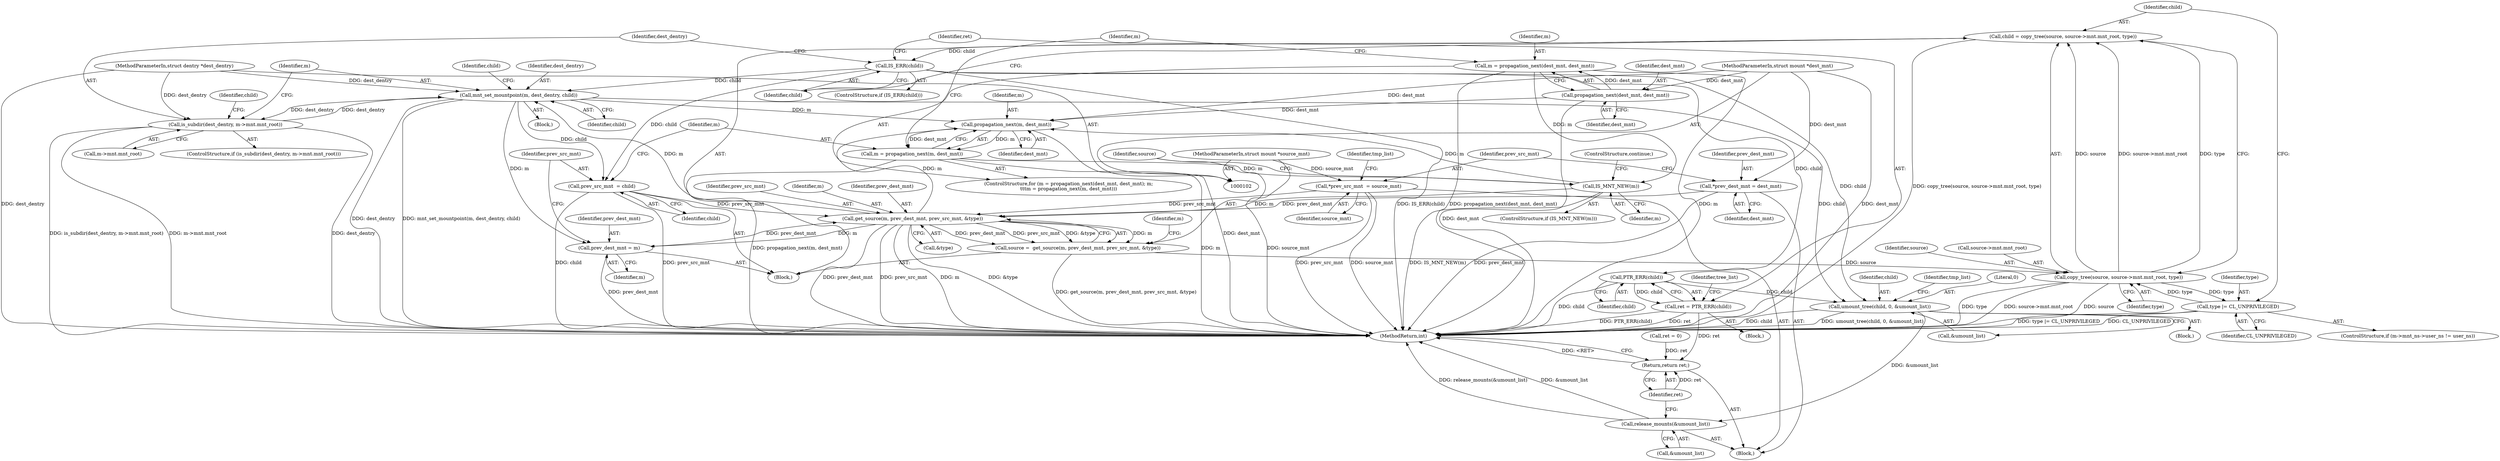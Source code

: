 digraph "0_linux_132c94e31b8bca8ea921f9f96a57d684fa4ae0a9_1@API" {
"1000174" [label="(Call,child = copy_tree(source, source->mnt.mnt_root, type))"];
"1000176" [label="(Call,copy_tree(source, source->mnt.mnt_root, type))"];
"1000155" [label="(Call,source =  get_source(m, prev_dest_mnt, prev_src_mnt, &type))"];
"1000157" [label="(Call,get_source(m, prev_dest_mnt, prev_src_mnt, &type))"];
"1000152" [label="(Call,IS_MNT_NEW(m))"];
"1000143" [label="(Call,m = propagation_next(m, dest_mnt))"];
"1000145" [label="(Call,propagation_next(m, dest_mnt))"];
"1000207" [label="(Call,mnt_set_mountpoint(m, dest_dentry, child))"];
"1000199" [label="(Call,is_subdir(dest_dentry, m->mnt.mnt_root))"];
"1000104" [label="(MethodParameterIn,struct dentry *dest_dentry)"];
"1000185" [label="(Call,IS_ERR(child))"];
"1000174" [label="(Call,child = copy_tree(source, source->mnt.mnt_root, type))"];
"1000139" [label="(Call,propagation_next(dest_mnt, dest_mnt))"];
"1000103" [label="(MethodParameterIn,struct mount *dest_mnt)"];
"1000137" [label="(Call,m = propagation_next(dest_mnt, dest_mnt))"];
"1000125" [label="(Call,*prev_dest_mnt = dest_mnt)"];
"1000226" [label="(Call,prev_dest_mnt = m)"];
"1000129" [label="(Call,*prev_src_mnt  = source_mnt)"];
"1000105" [label="(MethodParameterIn,struct mount *source_mnt)"];
"1000229" [label="(Call,prev_src_mnt  = child)"];
"1000171" [label="(Call,type |= CL_UNPRIVILEGED)"];
"1000190" [label="(Call,PTR_ERR(child))"];
"1000188" [label="(Call,ret = PTR_ERR(child))"];
"1000253" [label="(Return,return ret;)"];
"1000242" [label="(Call,umount_tree(child, 0, &umount_list))"];
"1000250" [label="(Call,release_mounts(&umount_list))"];
"1000251" [label="(Call,&umount_list)"];
"1000140" [label="(Identifier,dest_mnt)"];
"1000172" [label="(Identifier,type)"];
"1000136" [label="(ControlStructure,for (m = propagation_next(dest_mnt, dest_mnt); m;\n\t\t\tm = propagation_next(m, dest_mnt)))"];
"1000228" [label="(Identifier,m)"];
"1000147" [label="(Identifier,dest_mnt)"];
"1000139" [label="(Call,propagation_next(dest_mnt, dest_mnt))"];
"1000142" [label="(Identifier,m)"];
"1000189" [label="(Identifier,ret)"];
"1000103" [label="(MethodParameterIn,struct mount *dest_mnt)"];
"1000171" [label="(Call,type |= CL_UNPRIVILEGED)"];
"1000174" [label="(Call,child = copy_tree(source, source->mnt.mnt_root, type))"];
"1000121" [label="(Call,ret = 0)"];
"1000151" [label="(ControlStructure,if (IS_MNT_NEW(m)))"];
"1000201" [label="(Call,m->mnt.mnt_root)"];
"1000163" [label="(ControlStructure,if (m->mnt_ns->user_ns != user_ns))"];
"1000186" [label="(Identifier,child)"];
"1000250" [label="(Call,release_mounts(&umount_list))"];
"1000209" [label="(Identifier,dest_dentry)"];
"1000229" [label="(Call,prev_src_mnt  = child)"];
"1000206" [label="(Block,)"];
"1000226" [label="(Call,prev_dest_mnt = m)"];
"1000208" [label="(Identifier,m)"];
"1000141" [label="(Identifier,dest_mnt)"];
"1000105" [label="(MethodParameterIn,struct mount *source_mnt)"];
"1000244" [label="(Literal,0)"];
"1000198" [label="(ControlStructure,if (is_subdir(dest_dentry, m->mnt.mnt_root)))"];
"1000143" [label="(Call,m = propagation_next(m, dest_mnt))"];
"1000125" [label="(Call,*prev_dest_mnt = dest_mnt)"];
"1000129" [label="(Call,*prev_src_mnt  = source_mnt)"];
"1000148" [label="(Block,)"];
"1000255" [label="(MethodReturn,int)"];
"1000231" [label="(Identifier,child)"];
"1000243" [label="(Identifier,child)"];
"1000153" [label="(Identifier,m)"];
"1000160" [label="(Identifier,prev_src_mnt)"];
"1000185" [label="(Call,IS_ERR(child))"];
"1000222" [label="(Identifier,child)"];
"1000245" [label="(Call,&umount_list)"];
"1000158" [label="(Identifier,m)"];
"1000253" [label="(Return,return ret;)"];
"1000131" [label="(Identifier,source_mnt)"];
"1000191" [label="(Identifier,child)"];
"1000227" [label="(Identifier,prev_dest_mnt)"];
"1000137" [label="(Call,m = propagation_next(dest_mnt, dest_mnt))"];
"1000161" [label="(Call,&type)"];
"1000177" [label="(Identifier,source)"];
"1000159" [label="(Identifier,prev_dest_mnt)"];
"1000167" [label="(Identifier,m)"];
"1000190" [label="(Call,PTR_ERR(child))"];
"1000187" [label="(Block,)"];
"1000138" [label="(Identifier,m)"];
"1000127" [label="(Identifier,dest_mnt)"];
"1000183" [label="(Identifier,type)"];
"1000188" [label="(Call,ret = PTR_ERR(child))"];
"1000230" [label="(Identifier,prev_src_mnt)"];
"1000152" [label="(Call,IS_MNT_NEW(m))"];
"1000146" [label="(Identifier,m)"];
"1000210" [label="(Identifier,child)"];
"1000156" [label="(Identifier,source)"];
"1000242" [label="(Call,umount_tree(child, 0, &umount_list))"];
"1000175" [label="(Identifier,child)"];
"1000199" [label="(Call,is_subdir(dest_dentry, m->mnt.mnt_root))"];
"1000178" [label="(Call,source->mnt.mnt_root)"];
"1000207" [label="(Call,mnt_set_mountpoint(m, dest_dentry, child))"];
"1000157" [label="(Call,get_source(m, prev_dest_mnt, prev_src_mnt, &type))"];
"1000107" [label="(Block,)"];
"1000126" [label="(Identifier,prev_dest_mnt)"];
"1000184" [label="(ControlStructure,if (IS_ERR(child)))"];
"1000104" [label="(MethodParameterIn,struct dentry *dest_dentry)"];
"1000133" [label="(Identifier,tmp_list)"];
"1000154" [label="(ControlStructure,continue;)"];
"1000155" [label="(Call,source =  get_source(m, prev_dest_mnt, prev_src_mnt, &type))"];
"1000145" [label="(Call,propagation_next(m, dest_mnt))"];
"1000130" [label="(Identifier,prev_src_mnt)"];
"1000240" [label="(Identifier,tmp_list)"];
"1000144" [label="(Identifier,m)"];
"1000176" [label="(Call,copy_tree(source, source->mnt.mnt_root, type))"];
"1000173" [label="(Identifier,CL_UNPRIVILEGED)"];
"1000254" [label="(Identifier,ret)"];
"1000241" [label="(Block,)"];
"1000200" [label="(Identifier,dest_dentry)"];
"1000214" [label="(Identifier,child)"];
"1000193" [label="(Identifier,tree_list)"];
"1000174" -> "1000148"  [label="AST: "];
"1000174" -> "1000176"  [label="CFG: "];
"1000175" -> "1000174"  [label="AST: "];
"1000176" -> "1000174"  [label="AST: "];
"1000186" -> "1000174"  [label="CFG: "];
"1000174" -> "1000255"  [label="DDG: copy_tree(source, source->mnt.mnt_root, type)"];
"1000176" -> "1000174"  [label="DDG: source"];
"1000176" -> "1000174"  [label="DDG: source->mnt.mnt_root"];
"1000176" -> "1000174"  [label="DDG: type"];
"1000174" -> "1000185"  [label="DDG: child"];
"1000176" -> "1000183"  [label="CFG: "];
"1000177" -> "1000176"  [label="AST: "];
"1000178" -> "1000176"  [label="AST: "];
"1000183" -> "1000176"  [label="AST: "];
"1000176" -> "1000255"  [label="DDG: source->mnt.mnt_root"];
"1000176" -> "1000255"  [label="DDG: source"];
"1000176" -> "1000255"  [label="DDG: type"];
"1000176" -> "1000171"  [label="DDG: type"];
"1000155" -> "1000176"  [label="DDG: source"];
"1000171" -> "1000176"  [label="DDG: type"];
"1000155" -> "1000148"  [label="AST: "];
"1000155" -> "1000157"  [label="CFG: "];
"1000156" -> "1000155"  [label="AST: "];
"1000157" -> "1000155"  [label="AST: "];
"1000167" -> "1000155"  [label="CFG: "];
"1000155" -> "1000255"  [label="DDG: get_source(m, prev_dest_mnt, prev_src_mnt, &type)"];
"1000157" -> "1000155"  [label="DDG: m"];
"1000157" -> "1000155"  [label="DDG: prev_dest_mnt"];
"1000157" -> "1000155"  [label="DDG: prev_src_mnt"];
"1000157" -> "1000155"  [label="DDG: &type"];
"1000157" -> "1000161"  [label="CFG: "];
"1000158" -> "1000157"  [label="AST: "];
"1000159" -> "1000157"  [label="AST: "];
"1000160" -> "1000157"  [label="AST: "];
"1000161" -> "1000157"  [label="AST: "];
"1000157" -> "1000255"  [label="DDG: prev_dest_mnt"];
"1000157" -> "1000255"  [label="DDG: prev_src_mnt"];
"1000157" -> "1000255"  [label="DDG: m"];
"1000157" -> "1000255"  [label="DDG: &type"];
"1000157" -> "1000145"  [label="DDG: m"];
"1000152" -> "1000157"  [label="DDG: m"];
"1000125" -> "1000157"  [label="DDG: prev_dest_mnt"];
"1000226" -> "1000157"  [label="DDG: prev_dest_mnt"];
"1000129" -> "1000157"  [label="DDG: prev_src_mnt"];
"1000229" -> "1000157"  [label="DDG: prev_src_mnt"];
"1000157" -> "1000207"  [label="DDG: m"];
"1000157" -> "1000226"  [label="DDG: m"];
"1000152" -> "1000151"  [label="AST: "];
"1000152" -> "1000153"  [label="CFG: "];
"1000153" -> "1000152"  [label="AST: "];
"1000154" -> "1000152"  [label="CFG: "];
"1000156" -> "1000152"  [label="CFG: "];
"1000152" -> "1000255"  [label="DDG: IS_MNT_NEW(m)"];
"1000152" -> "1000145"  [label="DDG: m"];
"1000143" -> "1000152"  [label="DDG: m"];
"1000137" -> "1000152"  [label="DDG: m"];
"1000143" -> "1000136"  [label="AST: "];
"1000143" -> "1000145"  [label="CFG: "];
"1000144" -> "1000143"  [label="AST: "];
"1000145" -> "1000143"  [label="AST: "];
"1000142" -> "1000143"  [label="CFG: "];
"1000143" -> "1000255"  [label="DDG: m"];
"1000143" -> "1000255"  [label="DDG: propagation_next(m, dest_mnt)"];
"1000145" -> "1000143"  [label="DDG: m"];
"1000145" -> "1000143"  [label="DDG: dest_mnt"];
"1000145" -> "1000147"  [label="CFG: "];
"1000146" -> "1000145"  [label="AST: "];
"1000147" -> "1000145"  [label="AST: "];
"1000145" -> "1000255"  [label="DDG: dest_mnt"];
"1000207" -> "1000145"  [label="DDG: m"];
"1000139" -> "1000145"  [label="DDG: dest_mnt"];
"1000103" -> "1000145"  [label="DDG: dest_mnt"];
"1000207" -> "1000206"  [label="AST: "];
"1000207" -> "1000210"  [label="CFG: "];
"1000208" -> "1000207"  [label="AST: "];
"1000209" -> "1000207"  [label="AST: "];
"1000210" -> "1000207"  [label="AST: "];
"1000214" -> "1000207"  [label="CFG: "];
"1000207" -> "1000255"  [label="DDG: mnt_set_mountpoint(m, dest_dentry, child)"];
"1000207" -> "1000255"  [label="DDG: dest_dentry"];
"1000207" -> "1000199"  [label="DDG: dest_dentry"];
"1000199" -> "1000207"  [label="DDG: dest_dentry"];
"1000104" -> "1000207"  [label="DDG: dest_dentry"];
"1000185" -> "1000207"  [label="DDG: child"];
"1000207" -> "1000226"  [label="DDG: m"];
"1000207" -> "1000229"  [label="DDG: child"];
"1000207" -> "1000242"  [label="DDG: child"];
"1000199" -> "1000198"  [label="AST: "];
"1000199" -> "1000201"  [label="CFG: "];
"1000200" -> "1000199"  [label="AST: "];
"1000201" -> "1000199"  [label="AST: "];
"1000208" -> "1000199"  [label="CFG: "];
"1000222" -> "1000199"  [label="CFG: "];
"1000199" -> "1000255"  [label="DDG: is_subdir(dest_dentry, m->mnt.mnt_root)"];
"1000199" -> "1000255"  [label="DDG: m->mnt.mnt_root"];
"1000199" -> "1000255"  [label="DDG: dest_dentry"];
"1000104" -> "1000199"  [label="DDG: dest_dentry"];
"1000104" -> "1000102"  [label="AST: "];
"1000104" -> "1000255"  [label="DDG: dest_dentry"];
"1000185" -> "1000184"  [label="AST: "];
"1000185" -> "1000186"  [label="CFG: "];
"1000186" -> "1000185"  [label="AST: "];
"1000189" -> "1000185"  [label="CFG: "];
"1000200" -> "1000185"  [label="CFG: "];
"1000185" -> "1000255"  [label="DDG: IS_ERR(child)"];
"1000185" -> "1000190"  [label="DDG: child"];
"1000185" -> "1000229"  [label="DDG: child"];
"1000185" -> "1000242"  [label="DDG: child"];
"1000139" -> "1000137"  [label="AST: "];
"1000139" -> "1000141"  [label="CFG: "];
"1000140" -> "1000139"  [label="AST: "];
"1000141" -> "1000139"  [label="AST: "];
"1000137" -> "1000139"  [label="CFG: "];
"1000139" -> "1000255"  [label="DDG: dest_mnt"];
"1000139" -> "1000137"  [label="DDG: dest_mnt"];
"1000103" -> "1000139"  [label="DDG: dest_mnt"];
"1000103" -> "1000102"  [label="AST: "];
"1000103" -> "1000255"  [label="DDG: dest_mnt"];
"1000103" -> "1000125"  [label="DDG: dest_mnt"];
"1000137" -> "1000136"  [label="AST: "];
"1000138" -> "1000137"  [label="AST: "];
"1000142" -> "1000137"  [label="CFG: "];
"1000137" -> "1000255"  [label="DDG: propagation_next(dest_mnt, dest_mnt)"];
"1000137" -> "1000255"  [label="DDG: m"];
"1000125" -> "1000107"  [label="AST: "];
"1000125" -> "1000127"  [label="CFG: "];
"1000126" -> "1000125"  [label="AST: "];
"1000127" -> "1000125"  [label="AST: "];
"1000130" -> "1000125"  [label="CFG: "];
"1000125" -> "1000255"  [label="DDG: prev_dest_mnt"];
"1000226" -> "1000148"  [label="AST: "];
"1000226" -> "1000228"  [label="CFG: "];
"1000227" -> "1000226"  [label="AST: "];
"1000228" -> "1000226"  [label="AST: "];
"1000230" -> "1000226"  [label="CFG: "];
"1000226" -> "1000255"  [label="DDG: prev_dest_mnt"];
"1000129" -> "1000107"  [label="AST: "];
"1000129" -> "1000131"  [label="CFG: "];
"1000130" -> "1000129"  [label="AST: "];
"1000131" -> "1000129"  [label="AST: "];
"1000133" -> "1000129"  [label="CFG: "];
"1000129" -> "1000255"  [label="DDG: prev_src_mnt"];
"1000129" -> "1000255"  [label="DDG: source_mnt"];
"1000105" -> "1000129"  [label="DDG: source_mnt"];
"1000105" -> "1000102"  [label="AST: "];
"1000105" -> "1000255"  [label="DDG: source_mnt"];
"1000229" -> "1000148"  [label="AST: "];
"1000229" -> "1000231"  [label="CFG: "];
"1000230" -> "1000229"  [label="AST: "];
"1000231" -> "1000229"  [label="AST: "];
"1000144" -> "1000229"  [label="CFG: "];
"1000229" -> "1000255"  [label="DDG: child"];
"1000229" -> "1000255"  [label="DDG: prev_src_mnt"];
"1000171" -> "1000163"  [label="AST: "];
"1000171" -> "1000173"  [label="CFG: "];
"1000172" -> "1000171"  [label="AST: "];
"1000173" -> "1000171"  [label="AST: "];
"1000175" -> "1000171"  [label="CFG: "];
"1000171" -> "1000255"  [label="DDG: CL_UNPRIVILEGED"];
"1000171" -> "1000255"  [label="DDG: type |= CL_UNPRIVILEGED"];
"1000190" -> "1000188"  [label="AST: "];
"1000190" -> "1000191"  [label="CFG: "];
"1000191" -> "1000190"  [label="AST: "];
"1000188" -> "1000190"  [label="CFG: "];
"1000190" -> "1000255"  [label="DDG: child"];
"1000190" -> "1000188"  [label="DDG: child"];
"1000190" -> "1000242"  [label="DDG: child"];
"1000188" -> "1000187"  [label="AST: "];
"1000189" -> "1000188"  [label="AST: "];
"1000193" -> "1000188"  [label="CFG: "];
"1000188" -> "1000255"  [label="DDG: PTR_ERR(child)"];
"1000188" -> "1000255"  [label="DDG: ret"];
"1000188" -> "1000253"  [label="DDG: ret"];
"1000253" -> "1000107"  [label="AST: "];
"1000253" -> "1000254"  [label="CFG: "];
"1000254" -> "1000253"  [label="AST: "];
"1000255" -> "1000253"  [label="CFG: "];
"1000253" -> "1000255"  [label="DDG: <RET>"];
"1000254" -> "1000253"  [label="DDG: ret"];
"1000121" -> "1000253"  [label="DDG: ret"];
"1000242" -> "1000241"  [label="AST: "];
"1000242" -> "1000245"  [label="CFG: "];
"1000243" -> "1000242"  [label="AST: "];
"1000244" -> "1000242"  [label="AST: "];
"1000245" -> "1000242"  [label="AST: "];
"1000240" -> "1000242"  [label="CFG: "];
"1000242" -> "1000255"  [label="DDG: umount_tree(child, 0, &umount_list)"];
"1000242" -> "1000255"  [label="DDG: child"];
"1000242" -> "1000250"  [label="DDG: &umount_list"];
"1000250" -> "1000107"  [label="AST: "];
"1000250" -> "1000251"  [label="CFG: "];
"1000251" -> "1000250"  [label="AST: "];
"1000254" -> "1000250"  [label="CFG: "];
"1000250" -> "1000255"  [label="DDG: &umount_list"];
"1000250" -> "1000255"  [label="DDG: release_mounts(&umount_list)"];
}
